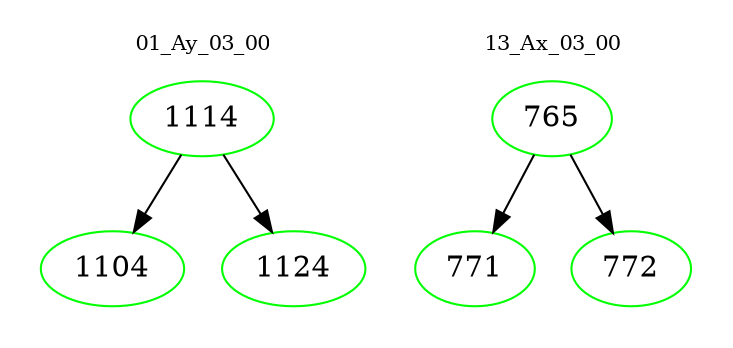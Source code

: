 digraph{
subgraph cluster_0 {
color = white
label = "01_Ay_03_00";
fontsize=10;
T0_1114 [label="1114", color="green"]
T0_1114 -> T0_1104 [color="black"]
T0_1104 [label="1104", color="green"]
T0_1114 -> T0_1124 [color="black"]
T0_1124 [label="1124", color="green"]
}
subgraph cluster_1 {
color = white
label = "13_Ax_03_00";
fontsize=10;
T1_765 [label="765", color="green"]
T1_765 -> T1_771 [color="black"]
T1_771 [label="771", color="green"]
T1_765 -> T1_772 [color="black"]
T1_772 [label="772", color="green"]
}
}
